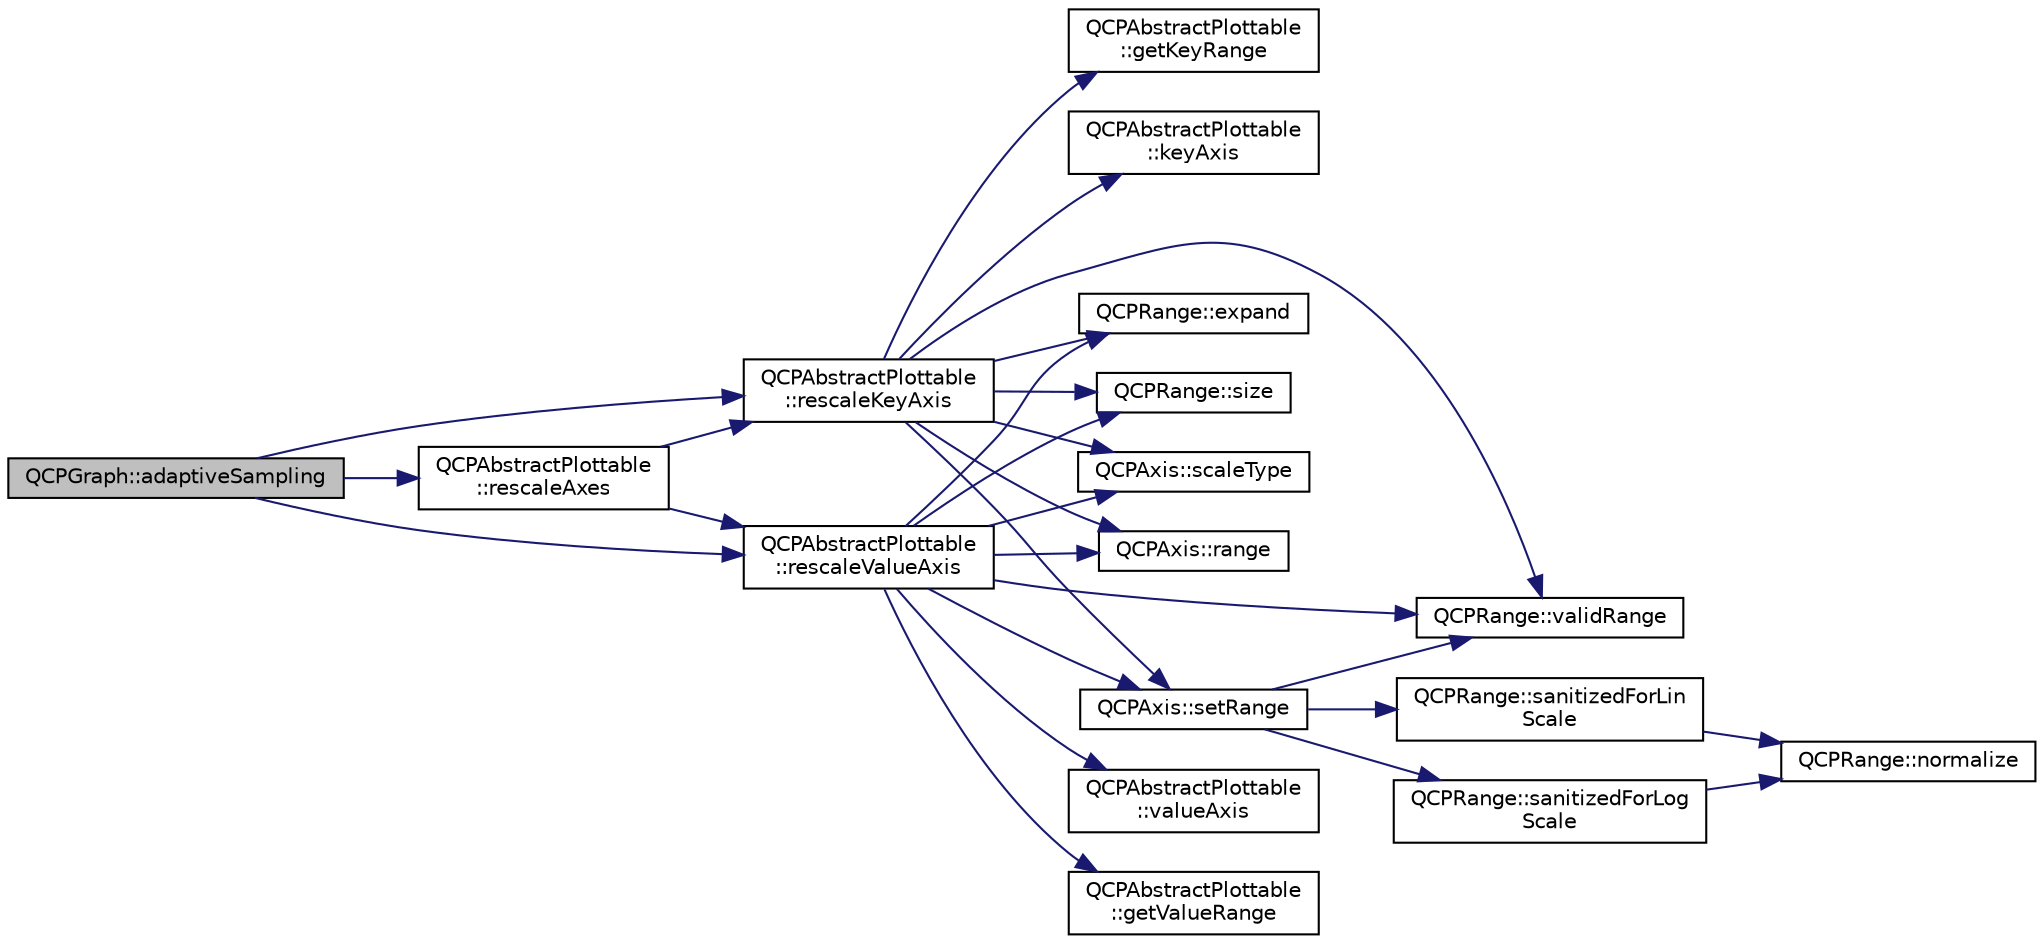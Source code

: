 digraph "QCPGraph::adaptiveSampling"
{
  edge [fontname="Helvetica",fontsize="10",labelfontname="Helvetica",labelfontsize="10"];
  node [fontname="Helvetica",fontsize="10",shape=record];
  rankdir="LR";
  Node1 [label="QCPGraph::adaptiveSampling",height=0.2,width=0.4,color="black", fillcolor="grey75", style="filled", fontcolor="black"];
  Node1 -> Node2 [color="midnightblue",fontsize="10",style="solid",fontname="Helvetica"];
  Node2 [label="QCPAbstractPlottable\l::rescaleAxes",height=0.2,width=0.4,color="black", fillcolor="white", style="filled",URL="$class_q_c_p_abstract_plottable.html#a7e8fc3be43c27ccacd70a7bf9d74a5cd"];
  Node2 -> Node3 [color="midnightblue",fontsize="10",style="solid",fontname="Helvetica"];
  Node3 [label="QCPAbstractPlottable\l::rescaleKeyAxis",height=0.2,width=0.4,color="black", fillcolor="white", style="filled",URL="$class_q_c_p_abstract_plottable.html#a1acecfcca3e7fcda00fcbaa3c886386f"];
  Node3 -> Node4 [color="midnightblue",fontsize="10",style="solid",fontname="Helvetica"];
  Node4 [label="QCPAbstractPlottable\l::keyAxis",height=0.2,width=0.4,color="black", fillcolor="white", style="filled",URL="$class_q_c_p_abstract_plottable.html#a72c7a09c22963f2c943f07112b311103"];
  Node3 -> Node5 [color="midnightblue",fontsize="10",style="solid",fontname="Helvetica"];
  Node5 [label="QCPAxis::scaleType",height=0.2,width=0.4,color="black", fillcolor="white", style="filled",URL="$class_q_c_p_axis.html#a8563e13407bc0616da7f7c84e02de170"];
  Node3 -> Node6 [color="midnightblue",fontsize="10",style="solid",fontname="Helvetica"];
  Node6 [label="QCPAxis::range",height=0.2,width=0.4,color="black", fillcolor="white", style="filled",URL="$class_q_c_p_axis.html#ab1ea79a4f5ea4cf42620f8f51c477ac4"];
  Node3 -> Node7 [color="midnightblue",fontsize="10",style="solid",fontname="Helvetica"];
  Node7 [label="QCPAbstractPlottable\l::getKeyRange",height=0.2,width=0.4,color="black", fillcolor="white", style="filled",URL="$class_q_c_p_abstract_plottable.html#a345d702b2e7e12c8cfdddff65ba85e8c"];
  Node3 -> Node8 [color="midnightblue",fontsize="10",style="solid",fontname="Helvetica"];
  Node8 [label="QCPRange::expand",height=0.2,width=0.4,color="black", fillcolor="white", style="filled",URL="$class_q_c_p_range.html#a0fa1bc8048be50d52bea93a8caf08305"];
  Node3 -> Node9 [color="midnightblue",fontsize="10",style="solid",fontname="Helvetica"];
  Node9 [label="QCPRange::validRange",height=0.2,width=0.4,color="black", fillcolor="white", style="filled",URL="$class_q_c_p_range.html#ab38bd4841c77c7bb86c9eea0f142dcc0"];
  Node3 -> Node10 [color="midnightblue",fontsize="10",style="solid",fontname="Helvetica"];
  Node10 [label="QCPRange::size",height=0.2,width=0.4,color="black", fillcolor="white", style="filled",URL="$class_q_c_p_range.html#afa57c13049b965edb6fd1c00ac56338a"];
  Node3 -> Node11 [color="midnightblue",fontsize="10",style="solid",fontname="Helvetica"];
  Node11 [label="QCPAxis::setRange",height=0.2,width=0.4,color="black", fillcolor="white", style="filled",URL="$class_q_c_p_axis.html#aebdfea5d44c3a0ad2b4700cd4d25b641"];
  Node11 -> Node9 [color="midnightblue",fontsize="10",style="solid",fontname="Helvetica"];
  Node11 -> Node12 [color="midnightblue",fontsize="10",style="solid",fontname="Helvetica"];
  Node12 [label="QCPRange::sanitizedForLog\lScale",height=0.2,width=0.4,color="black", fillcolor="white", style="filled",URL="$class_q_c_p_range.html#aaf6a9046e78d91eeb8e89584fe46b034"];
  Node12 -> Node13 [color="midnightblue",fontsize="10",style="solid",fontname="Helvetica"];
  Node13 [label="QCPRange::normalize",height=0.2,width=0.4,color="black", fillcolor="white", style="filled",URL="$class_q_c_p_range.html#af914a7740269b0604d0827c634a878a9"];
  Node11 -> Node14 [color="midnightblue",fontsize="10",style="solid",fontname="Helvetica"];
  Node14 [label="QCPRange::sanitizedForLin\lScale",height=0.2,width=0.4,color="black", fillcolor="white", style="filled",URL="$class_q_c_p_range.html#a1ff029704c29a75adbc1dc36cecaf44c"];
  Node14 -> Node13 [color="midnightblue",fontsize="10",style="solid",fontname="Helvetica"];
  Node2 -> Node15 [color="midnightblue",fontsize="10",style="solid",fontname="Helvetica"];
  Node15 [label="QCPAbstractPlottable\l::rescaleValueAxis",height=0.2,width=0.4,color="black", fillcolor="white", style="filled",URL="$class_q_c_p_abstract_plottable.html#abfd0805eb1d955c0111a990246658324"];
  Node15 -> Node16 [color="midnightblue",fontsize="10",style="solid",fontname="Helvetica"];
  Node16 [label="QCPAbstractPlottable\l::valueAxis",height=0.2,width=0.4,color="black", fillcolor="white", style="filled",URL="$class_q_c_p_abstract_plottable.html#a3106f9d34d330a6097a8ec5905e5b519"];
  Node15 -> Node5 [color="midnightblue",fontsize="10",style="solid",fontname="Helvetica"];
  Node15 -> Node6 [color="midnightblue",fontsize="10",style="solid",fontname="Helvetica"];
  Node15 -> Node17 [color="midnightblue",fontsize="10",style="solid",fontname="Helvetica"];
  Node17 [label="QCPAbstractPlottable\l::getValueRange",height=0.2,width=0.4,color="black", fillcolor="white", style="filled",URL="$class_q_c_p_abstract_plottable.html#aa3331b415b5939fe4df60b78831b2799"];
  Node15 -> Node8 [color="midnightblue",fontsize="10",style="solid",fontname="Helvetica"];
  Node15 -> Node9 [color="midnightblue",fontsize="10",style="solid",fontname="Helvetica"];
  Node15 -> Node10 [color="midnightblue",fontsize="10",style="solid",fontname="Helvetica"];
  Node15 -> Node11 [color="midnightblue",fontsize="10",style="solid",fontname="Helvetica"];
  Node1 -> Node3 [color="midnightblue",fontsize="10",style="solid",fontname="Helvetica"];
  Node1 -> Node15 [color="midnightblue",fontsize="10",style="solid",fontname="Helvetica"];
}

